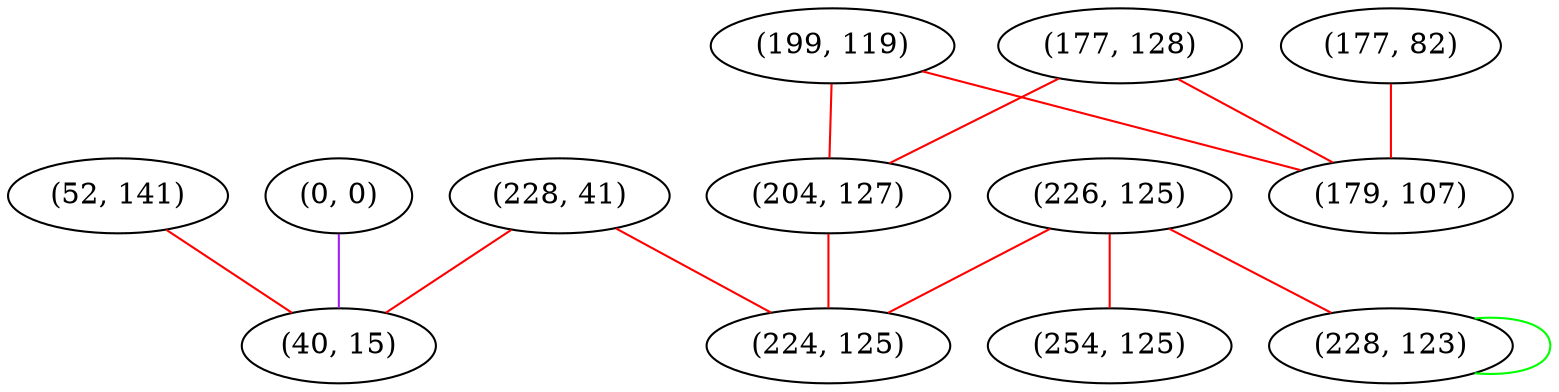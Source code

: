 graph "" {
"(52, 141)";
"(177, 82)";
"(226, 125)";
"(0, 0)";
"(228, 41)";
"(177, 128)";
"(254, 125)";
"(199, 119)";
"(204, 127)";
"(228, 123)";
"(224, 125)";
"(179, 107)";
"(40, 15)";
"(52, 141)" -- "(40, 15)"  [color=red, key=0, weight=1];
"(177, 82)" -- "(179, 107)"  [color=red, key=0, weight=1];
"(226, 125)" -- "(224, 125)"  [color=red, key=0, weight=1];
"(226, 125)" -- "(228, 123)"  [color=red, key=0, weight=1];
"(226, 125)" -- "(254, 125)"  [color=red, key=0, weight=1];
"(0, 0)" -- "(40, 15)"  [color=purple, key=0, weight=4];
"(228, 41)" -- "(224, 125)"  [color=red, key=0, weight=1];
"(228, 41)" -- "(40, 15)"  [color=red, key=0, weight=1];
"(177, 128)" -- "(204, 127)"  [color=red, key=0, weight=1];
"(177, 128)" -- "(179, 107)"  [color=red, key=0, weight=1];
"(199, 119)" -- "(204, 127)"  [color=red, key=0, weight=1];
"(199, 119)" -- "(179, 107)"  [color=red, key=0, weight=1];
"(204, 127)" -- "(224, 125)"  [color=red, key=0, weight=1];
"(228, 123)" -- "(228, 123)"  [color=green, key=0, weight=2];
}
